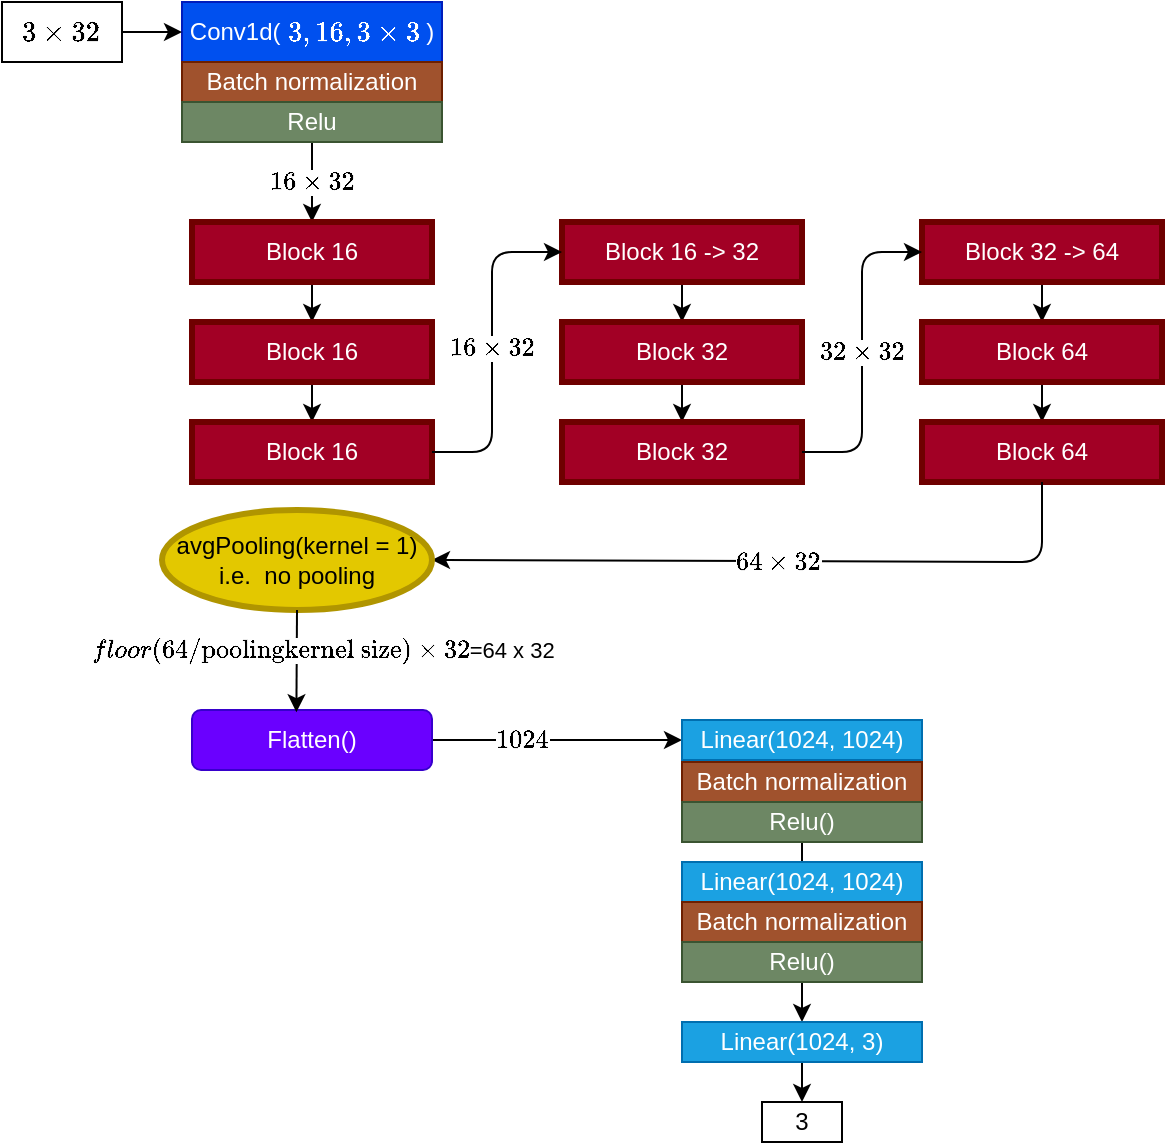 <mxfile scale="3" border="0">
    <diagram id="fiHGvBVcbr0ictYRvO9z" name="Page-1">
        <mxGraphModel dx="168" dy="340" grid="1" gridSize="10" guides="1" tooltips="1" connect="1" arrows="1" fold="1" page="1" pageScale="1" pageWidth="1169" pageHeight="827" math="1" shadow="0">
            <root>
                <mxCell id="0"/>
                <mxCell id="1" parent="0"/>
                <mxCell id="2" value="&lt;div style=&quot;text-align: left;&quot;&gt;Conv1d( \(3, 16, 3 \times 3\) )&lt;br&gt;&lt;/div&gt;" style="rounded=0;whiteSpace=wrap;html=1;fillColor=#0050ef;fontColor=#ffffff;strokeColor=#001DBC;" vertex="1" parent="1">
                    <mxGeometry x="140" y="30" width="130" height="30" as="geometry"/>
                </mxCell>
                <mxCell id="3" value="Batch normalization" style="rounded=0;whiteSpace=wrap;html=1;fillColor=#a0522d;fontColor=#ffffff;strokeColor=#6D1F00;" vertex="1" parent="1">
                    <mxGeometry x="140" y="60" width="130" height="20" as="geometry"/>
                </mxCell>
                <mxCell id="4" value="\(16 \times 32\)" style="edgeStyle=none;html=1;exitX=0.5;exitY=1;exitDx=0;exitDy=0;entryX=0.5;entryY=0;entryDx=0;entryDy=0;" edge="1" parent="1" source="5" target="7">
                    <mxGeometry relative="1" as="geometry">
                        <Array as="points"/>
                    </mxGeometry>
                </mxCell>
                <mxCell id="5" value="Relu" style="rounded=0;whiteSpace=wrap;html=1;fillColor=#6d8764;fontColor=#ffffff;strokeColor=#3A5431;" vertex="1" parent="1">
                    <mxGeometry x="140" y="80" width="130" height="20" as="geometry"/>
                </mxCell>
                <mxCell id="6" style="edgeStyle=none;html=1;exitX=0.5;exitY=1;exitDx=0;exitDy=0;entryX=0.5;entryY=0;entryDx=0;entryDy=0;" edge="1" parent="1" source="7" target="9">
                    <mxGeometry relative="1" as="geometry"/>
                </mxCell>
                <mxCell id="7" value="Block 16" style="rounded=0;whiteSpace=wrap;html=1;fillColor=#a20025;fontColor=#ffffff;strokeColor=#6F0000;strokeWidth=3;" vertex="1" parent="1">
                    <mxGeometry x="145" y="140" width="120" height="30" as="geometry"/>
                </mxCell>
                <mxCell id="8" style="edgeStyle=none;html=1;exitX=0.5;exitY=1;exitDx=0;exitDy=0;entryX=0.5;entryY=0;entryDx=0;entryDy=0;" edge="1" parent="1" source="9" target="10">
                    <mxGeometry relative="1" as="geometry"/>
                </mxCell>
                <mxCell id="9" value="Block 16" style="rounded=0;whiteSpace=wrap;html=1;fillColor=#a20025;fontColor=#ffffff;strokeColor=#6F0000;strokeWidth=3;" vertex="1" parent="1">
                    <mxGeometry x="145" y="190" width="120" height="30" as="geometry"/>
                </mxCell>
                <mxCell id="10" value="Block 16" style="rounded=0;whiteSpace=wrap;html=1;fillColor=#a20025;fontColor=#ffffff;strokeColor=#6F0000;strokeWidth=3;" vertex="1" parent="1">
                    <mxGeometry x="145" y="240" width="120" height="30" as="geometry"/>
                </mxCell>
                <mxCell id="11" style="edgeStyle=none;html=1;exitX=0.5;exitY=1;exitDx=0;exitDy=0;entryX=0.5;entryY=0;entryDx=0;entryDy=0;" edge="1" parent="1" source="12" target="14">
                    <mxGeometry relative="1" as="geometry"/>
                </mxCell>
                <mxCell id="12" value="Block 16 -&amp;gt; 32" style="rounded=0;whiteSpace=wrap;html=1;fillColor=#a20025;fontColor=#ffffff;strokeColor=#6F0000;strokeWidth=3;" vertex="1" parent="1">
                    <mxGeometry x="330" y="140" width="120" height="30" as="geometry"/>
                </mxCell>
                <mxCell id="13" style="edgeStyle=none;html=1;exitX=0.5;exitY=1;exitDx=0;exitDy=0;entryX=0.5;entryY=0;entryDx=0;entryDy=0;" edge="1" parent="1" source="14" target="15">
                    <mxGeometry relative="1" as="geometry"/>
                </mxCell>
                <mxCell id="14" value="Block 32" style="rounded=0;whiteSpace=wrap;html=1;fillColor=#a20025;fontColor=#ffffff;strokeColor=#6F0000;strokeWidth=3;" vertex="1" parent="1">
                    <mxGeometry x="330" y="190" width="120" height="30" as="geometry"/>
                </mxCell>
                <mxCell id="15" value="Block 32" style="rounded=0;whiteSpace=wrap;html=1;fillColor=#a20025;fontColor=#ffffff;strokeColor=#6F0000;strokeWidth=3;" vertex="1" parent="1">
                    <mxGeometry x="330" y="240" width="120" height="30" as="geometry"/>
                </mxCell>
                <mxCell id="16" style="edgeStyle=none;html=1;exitX=0.5;exitY=1;exitDx=0;exitDy=0;entryX=0.5;entryY=0;entryDx=0;entryDy=0;" edge="1" parent="1" source="17" target="19">
                    <mxGeometry relative="1" as="geometry"/>
                </mxCell>
                <mxCell id="17" value="Block 32 -&amp;gt; 64" style="rounded=0;whiteSpace=wrap;html=1;fillColor=#a20025;fontColor=#ffffff;strokeColor=#6F0000;strokeWidth=3;" vertex="1" parent="1">
                    <mxGeometry x="510" y="140" width="120" height="30" as="geometry"/>
                </mxCell>
                <mxCell id="18" style="edgeStyle=none;html=1;exitX=0.5;exitY=1;exitDx=0;exitDy=0;entryX=0.5;entryY=0;entryDx=0;entryDy=0;" edge="1" parent="1" source="19" target="20">
                    <mxGeometry relative="1" as="geometry"/>
                </mxCell>
                <mxCell id="19" value="Block 64" style="rounded=0;whiteSpace=wrap;html=1;fillColor=#a20025;fontColor=#ffffff;strokeColor=#6F0000;strokeWidth=3;" vertex="1" parent="1">
                    <mxGeometry x="510" y="190" width="120" height="30" as="geometry"/>
                </mxCell>
                <mxCell id="20" value="Block 64" style="rounded=0;whiteSpace=wrap;html=1;fillColor=#a20025;fontColor=#ffffff;strokeColor=#6F0000;strokeWidth=3;" vertex="1" parent="1">
                    <mxGeometry x="510" y="240" width="120" height="30" as="geometry"/>
                </mxCell>
                <mxCell id="21" value="\(64 \times 32 \)" style="endArrow=classic;html=1;exitX=0.5;exitY=1;exitDx=0;exitDy=0;entryX=1;entryY=0.5;entryDx=0;entryDy=0;" edge="1" parent="1" source="20" target="22">
                    <mxGeometry width="50" height="50" relative="1" as="geometry">
                        <mxPoint x="425" y="310" as="sourcePoint"/>
                        <mxPoint x="545" y="280" as="targetPoint"/>
                        <Array as="points">
                            <mxPoint x="570" y="310"/>
                        </Array>
                    </mxGeometry>
                </mxCell>
                <mxCell id="22" value="avgPooling(kernel = 1)&lt;br&gt;i.e.&amp;nbsp; no pooling" style="ellipse;whiteSpace=wrap;html=1;strokeWidth=3;fillColor=#e3c800;fontColor=#000000;strokeColor=#B09500;" vertex="1" parent="1">
                    <mxGeometry x="130" y="284" width="135" height="50" as="geometry"/>
                </mxCell>
                <mxCell id="47" style="edgeStyle=none;html=1;exitX=1;exitY=0.5;exitDx=0;exitDy=0;entryX=0;entryY=0.5;entryDx=0;entryDy=0;" edge="1" parent="1" source="24" target="31">
                    <mxGeometry relative="1" as="geometry">
                        <Array as="points">
                            <mxPoint x="330" y="399"/>
                        </Array>
                    </mxGeometry>
                </mxCell>
                <mxCell id="48" value="\(1024\)" style="edgeLabel;html=1;align=center;verticalAlign=middle;resizable=0;points=[];" vertex="1" connectable="0" parent="47">
                    <mxGeometry x="-0.282" relative="1" as="geometry">
                        <mxPoint as="offset"/>
                    </mxGeometry>
                </mxCell>
                <mxCell id="24" value="Flatten()" style="rounded=1;whiteSpace=wrap;html=1;fillColor=#6a00ff;fontColor=#ffffff;strokeColor=#3700CC;" vertex="1" parent="1">
                    <mxGeometry x="145" y="384" width="120" height="30" as="geometry"/>
                </mxCell>
                <mxCell id="25" value="\(16 \times 32\)" style="edgeStyle=none;html=1;exitX=1;exitY=0.5;exitDx=0;exitDy=0;entryX=0;entryY=0.5;entryDx=0;entryDy=0;" edge="1" parent="1" source="10" target="12">
                    <mxGeometry relative="1" as="geometry">
                        <Array as="points">
                            <mxPoint x="295" y="255"/>
                            <mxPoint x="295" y="155"/>
                        </Array>
                        <mxPoint x="265" y="225" as="sourcePoint"/>
                        <mxPoint x="335" y="170" as="targetPoint"/>
                    </mxGeometry>
                </mxCell>
                <mxCell id="26" value="\(32 \times 32\)" style="edgeStyle=none;html=1;exitX=1;exitY=0.5;exitDx=0;exitDy=0;entryX=0;entryY=0.5;entryDx=0;entryDy=0;" edge="1" parent="1" source="15" target="17">
                    <mxGeometry relative="1" as="geometry">
                        <Array as="points">
                            <mxPoint x="480" y="255"/>
                            <mxPoint x="480" y="155"/>
                        </Array>
                        <mxPoint x="450" y="225" as="sourcePoint"/>
                        <mxPoint x="500" y="145" as="targetPoint"/>
                    </mxGeometry>
                </mxCell>
                <mxCell id="27" value="" style="edgeStyle=none;html=1;entryX=0;entryY=0.5;entryDx=0;entryDy=0;" edge="1" parent="1" source="28" target="2">
                    <mxGeometry relative="1" as="geometry"/>
                </mxCell>
                <mxCell id="28" value="\(3 \times 32 \)" style="rounded=0;whiteSpace=wrap;html=1;" vertex="1" parent="1">
                    <mxGeometry x="50" y="30" width="60" height="30" as="geometry"/>
                </mxCell>
                <mxCell id="30" value="&lt;span style=&quot;&quot;&gt;\(floor(64/\text{poolingkernel size}) \times 32 \)=64 x 32&lt;/span&gt;" style="edgeStyle=none;html=1;entryX=0.435;entryY=0.037;entryDx=0;entryDy=0;entryPerimeter=0;exitX=0.5;exitY=1;exitDx=0;exitDy=0;" edge="1" parent="1" source="22" target="24">
                    <mxGeometry x="-0.217" y="13" relative="1" as="geometry">
                        <Array as="points"/>
                        <mxPoint x="197" y="344" as="sourcePoint"/>
                        <mxPoint x="240" y="254" as="targetPoint"/>
                        <mxPoint as="offset"/>
                    </mxGeometry>
                </mxCell>
                <mxCell id="31" value="Linear(1024, 1024)" style="rounded=0;whiteSpace=wrap;html=1;fillColor=#1ba1e2;strokeColor=#006EAF;fontColor=#ffffff;" vertex="1" parent="1">
                    <mxGeometry x="390" y="389" width="120" height="20" as="geometry"/>
                </mxCell>
                <mxCell id="32" value="Batch normalization" style="rounded=0;whiteSpace=wrap;html=1;fillColor=#a0522d;fontColor=#ffffff;strokeColor=#6D1F00;" vertex="1" parent="1">
                    <mxGeometry x="390" y="410" width="120" height="20" as="geometry"/>
                </mxCell>
                <mxCell id="33" value="" style="edgeStyle=none;html=1;" edge="1" parent="1" source="34" target="39">
                    <mxGeometry relative="1" as="geometry"/>
                </mxCell>
                <mxCell id="34" value="Relu()" style="rounded=0;whiteSpace=wrap;html=1;fillColor=#6d8764;fontColor=#ffffff;strokeColor=#3A5431;" vertex="1" parent="1">
                    <mxGeometry x="390" y="430" width="120" height="20" as="geometry"/>
                </mxCell>
                <mxCell id="35" value="Linear(1024, 1024)" style="rounded=0;whiteSpace=wrap;html=1;fillColor=#1ba1e2;fontColor=#ffffff;strokeColor=#006EAF;" vertex="1" parent="1">
                    <mxGeometry x="390" y="460" width="120" height="20" as="geometry"/>
                </mxCell>
                <mxCell id="36" value="Batch normalization" style="rounded=0;whiteSpace=wrap;html=1;fillColor=#a0522d;fontColor=#ffffff;strokeColor=#6D1F00;" vertex="1" parent="1">
                    <mxGeometry x="390" y="480" width="120" height="20" as="geometry"/>
                </mxCell>
                <mxCell id="37" value="Relu()" style="rounded=0;whiteSpace=wrap;html=1;fillColor=#6d8764;fontColor=#ffffff;strokeColor=#3A5431;" vertex="1" parent="1">
                    <mxGeometry x="390" y="500" width="120" height="20" as="geometry"/>
                </mxCell>
                <mxCell id="45" style="edgeStyle=none;html=1;exitX=0.5;exitY=1;exitDx=0;exitDy=0;entryX=0.5;entryY=0;entryDx=0;entryDy=0;" edge="1" parent="1" source="39" target="40">
                    <mxGeometry relative="1" as="geometry"/>
                </mxCell>
                <mxCell id="39" value="Linear(1024, 3)" style="rounded=0;whiteSpace=wrap;html=1;fillColor=#1ba1e2;fontColor=#ffffff;strokeColor=#006EAF;" vertex="1" parent="1">
                    <mxGeometry x="390" y="540" width="120" height="20" as="geometry"/>
                </mxCell>
                <mxCell id="40" value="3" style="rounded=0;whiteSpace=wrap;html=1;" vertex="1" parent="1">
                    <mxGeometry x="430" y="580" width="40" height="20" as="geometry"/>
                </mxCell>
            </root>
        </mxGraphModel>
    </diagram>
</mxfile>